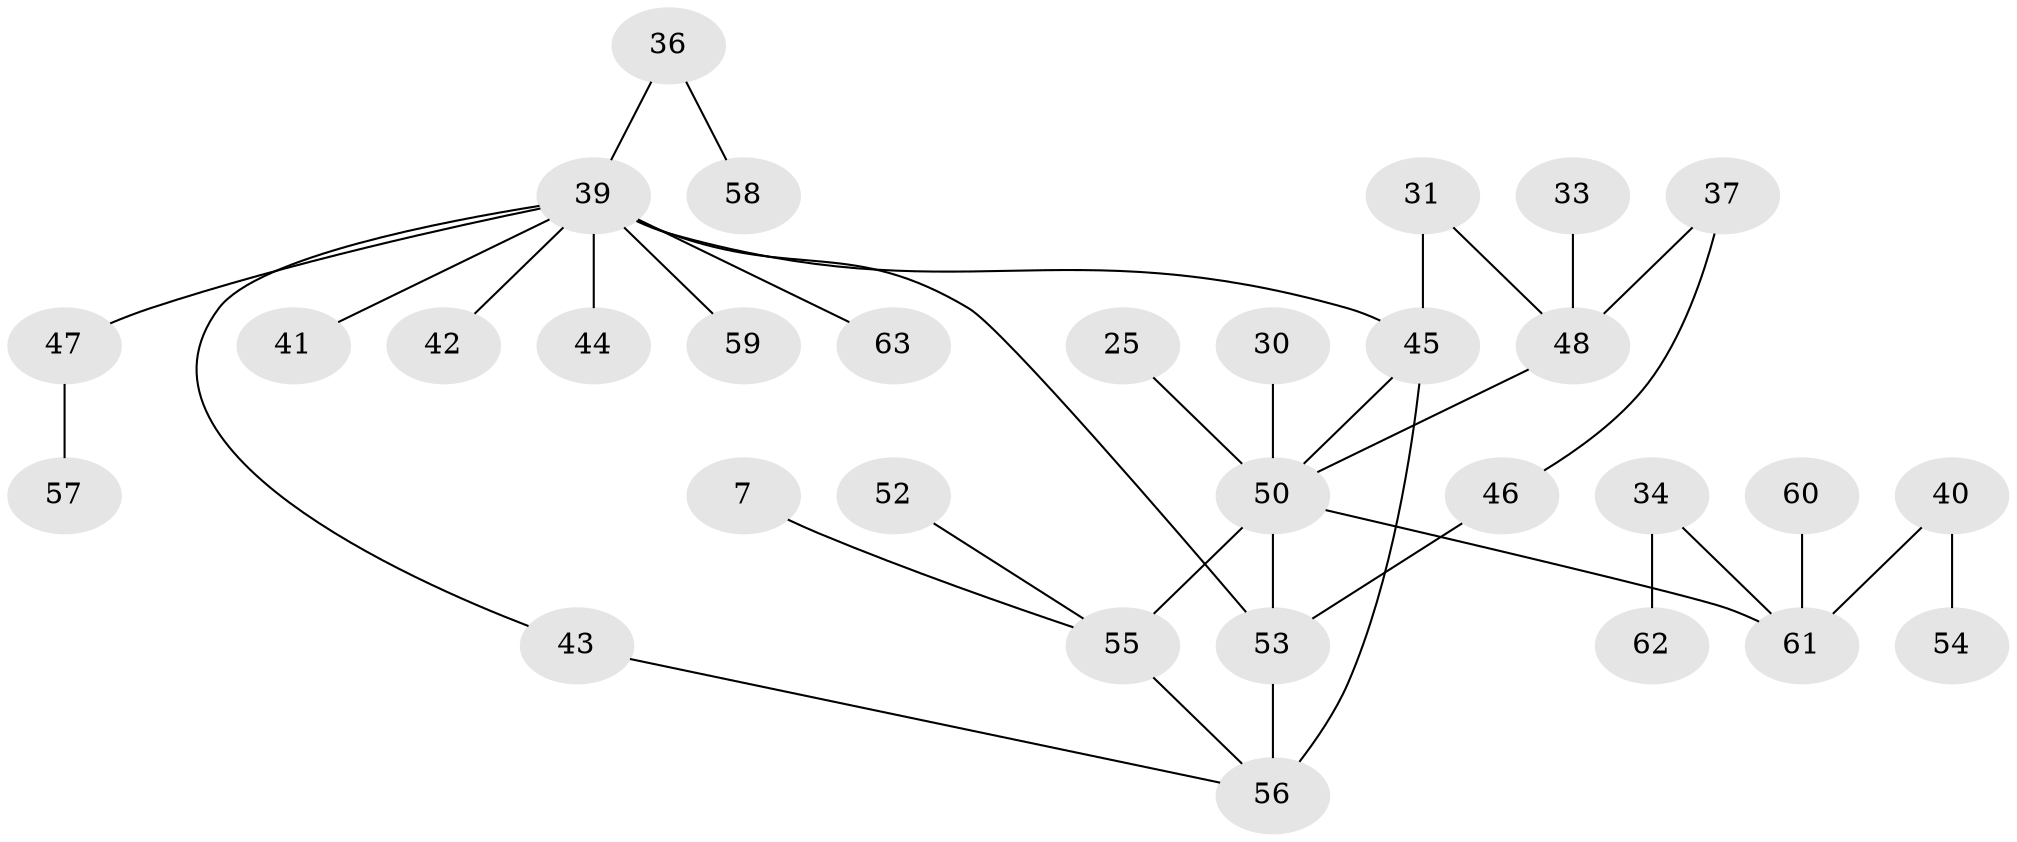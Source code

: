 // original degree distribution, {10: 0.015873015873015872, 4: 0.09523809523809523, 5: 0.031746031746031744, 3: 0.15873015873015872, 2: 0.3333333333333333, 1: 0.3492063492063492, 6: 0.015873015873015872}
// Generated by graph-tools (version 1.1) at 2025/41/03/09/25 04:41:11]
// undirected, 31 vertices, 36 edges
graph export_dot {
graph [start="1"]
  node [color=gray90,style=filled];
  7;
  25;
  30 [super="+16"];
  31;
  33 [super="+23"];
  34 [super="+11"];
  36;
  37 [super="+28"];
  39 [super="+32+38"];
  40 [super="+29"];
  41;
  42;
  43;
  44;
  45 [super="+35+22"];
  46;
  47;
  48 [super="+19"];
  50 [super="+4"];
  52;
  53 [super="+3+14+24"];
  54;
  55 [super="+15+27+2"];
  56 [super="+49+51"];
  57;
  58;
  59;
  60;
  61 [super="+10"];
  62;
  63;
  7 -- 55;
  25 -- 50;
  30 -- 50;
  31 -- 45;
  31 -- 48;
  33 -- 48;
  34 -- 62;
  34 -- 61;
  36 -- 58;
  36 -- 39;
  37 -- 48;
  37 -- 46;
  39 -- 43;
  39 -- 59;
  39 -- 45;
  39 -- 41;
  39 -- 42;
  39 -- 44;
  39 -- 47;
  39 -- 53;
  39 -- 63;
  40 -- 54;
  40 -- 61;
  43 -- 56;
  45 -- 50;
  45 -- 56;
  46 -- 53;
  47 -- 57;
  48 -- 50 [weight=2];
  50 -- 53 [weight=2];
  50 -- 61;
  50 -- 55 [weight=2];
  52 -- 55;
  53 -- 56 [weight=2];
  55 -- 56;
  60 -- 61;
}

